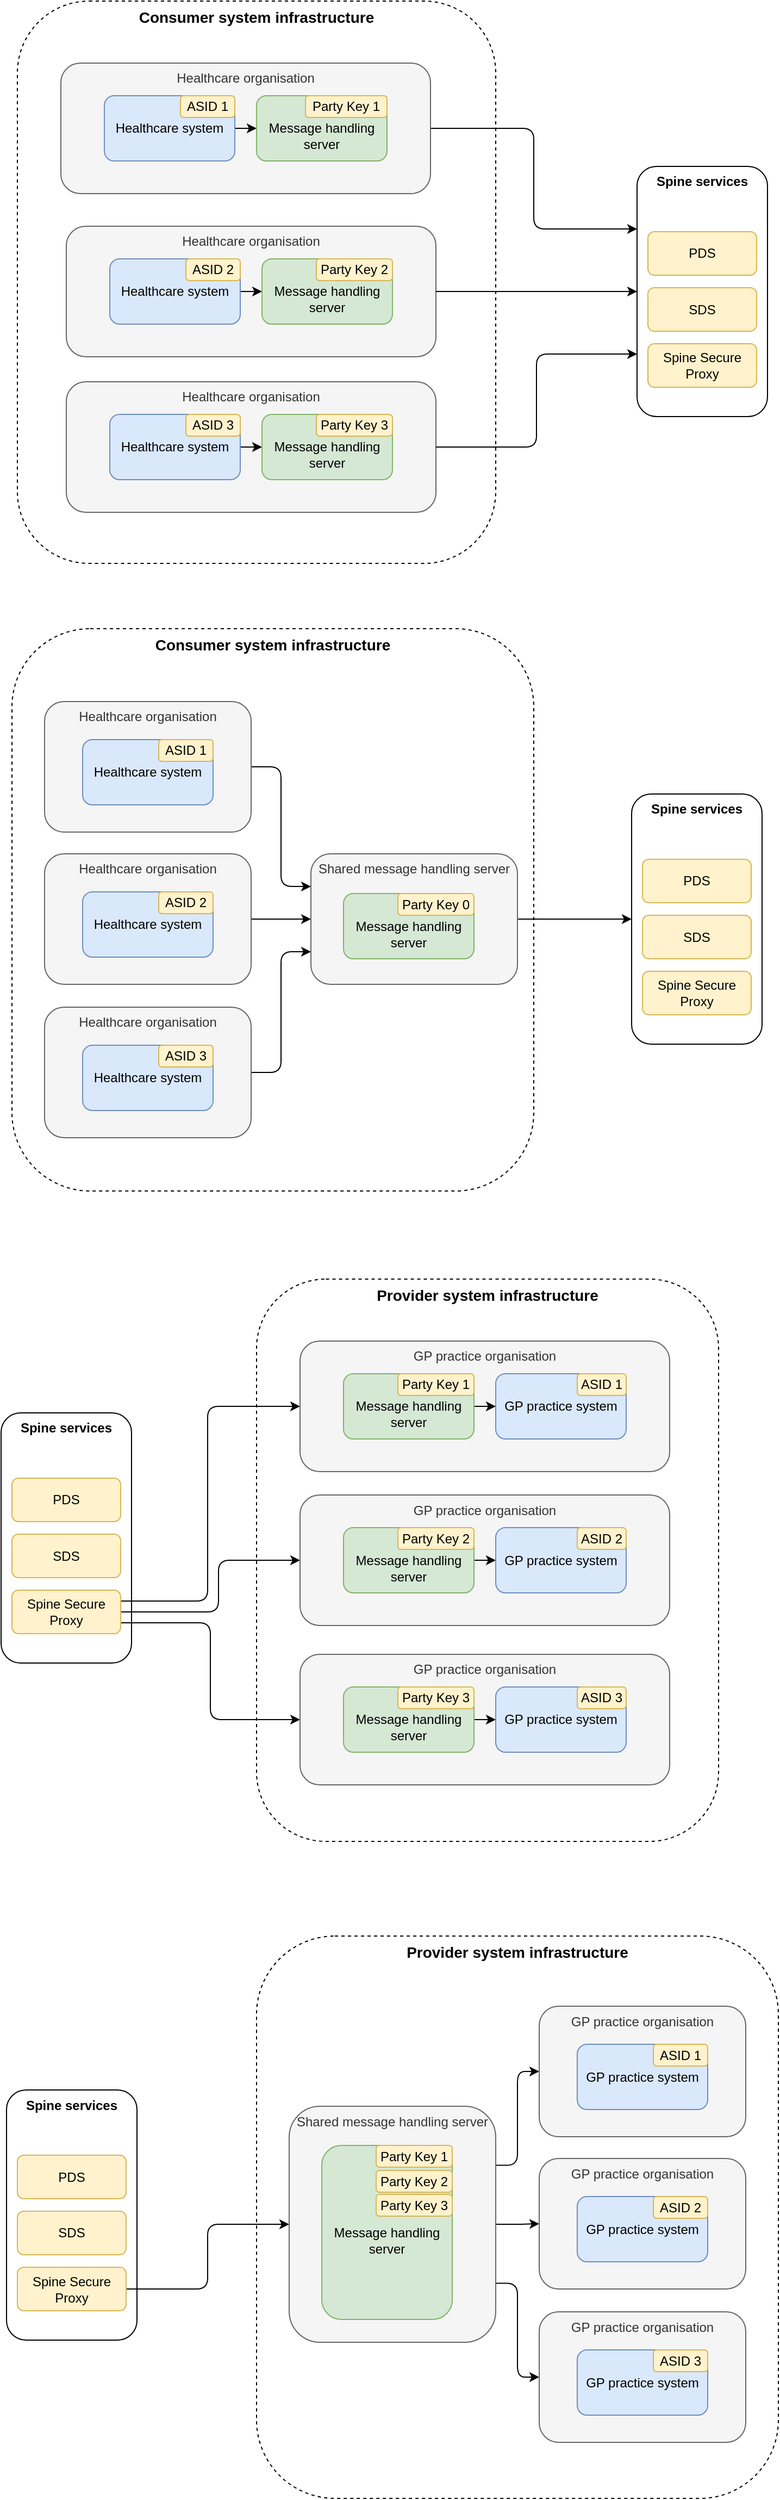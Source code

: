 <mxfile version="10.5.5" type="device"><diagram id="2BN1Xq9BF4yf-5dFlSW0" name="Page-1"><mxGraphModel dx="1078" dy="1005" grid="0" gridSize="10" guides="0" tooltips="1" connect="1" arrows="1" fold="1" page="0" pageScale="1" pageWidth="1169" pageHeight="827" math="0" shadow="0"><root><mxCell id="0"/><mxCell id="1" parent="0"/><mxCell id="LSvpM_MkpXvsfPosBxdw-136" value="&lt;b style=&quot;font-size: 14px&quot;&gt;Provider system infrastructure&lt;br&gt;&lt;/b&gt;" style="rounded=1;whiteSpace=wrap;html=1;verticalAlign=top;dashed=1;" parent="1" vertex="1"><mxGeometry x="355" y="1205" width="425" height="517" as="geometry"/></mxCell><mxCell id="LSvpM_MkpXvsfPosBxdw-37" value="&lt;b style=&quot;font-size: 14px&quot;&gt;Consumer system infrastructure&lt;/b&gt;&lt;br&gt;" style="rounded=1;whiteSpace=wrap;html=1;verticalAlign=top;dashed=1;" parent="1" vertex="1"><mxGeometry x="130" y="607" width="480" height="517" as="geometry"/></mxCell><mxCell id="y4UUScU56UdFeQfr5TxM-2" style="edgeStyle=orthogonalEdgeStyle;rounded=1;orthogonalLoop=1;jettySize=auto;html=1;exitX=1;exitY=0.5;exitDx=0;exitDy=0;entryX=0;entryY=0.5;entryDx=0;entryDy=0;" edge="1" parent="1" source="LSvpM_MkpXvsfPosBxdw-70" target="LSvpM_MkpXvsfPosBxdw-63"><mxGeometry relative="1" as="geometry"/></mxCell><mxCell id="LSvpM_MkpXvsfPosBxdw-70" value="Healthcare organisation" style="rounded=1;whiteSpace=wrap;html=1;verticalAlign=top;fillColor=#f5f5f5;strokeColor=#666666;fontColor=#333333;" parent="1" vertex="1"><mxGeometry x="160" y="814" width="190" height="120" as="geometry"/></mxCell><mxCell id="LSvpM_MkpXvsfPosBxdw-80" style="edgeStyle=orthogonalEdgeStyle;rounded=1;orthogonalLoop=1;jettySize=auto;html=1;exitX=1;exitY=0.5;exitDx=0;exitDy=0;entryX=0;entryY=0.5;entryDx=0;entryDy=0;" parent="1" source="LSvpM_MkpXvsfPosBxdw-63" target="LSvpM_MkpXvsfPosBxdw-33" edge="1"><mxGeometry relative="1" as="geometry"/></mxCell><mxCell id="LSvpM_MkpXvsfPosBxdw-63" value="Shared message handling server" style="rounded=1;whiteSpace=wrap;html=1;verticalAlign=top;fillColor=#f5f5f5;strokeColor=#666666;fontColor=#333333;" parent="1" vertex="1"><mxGeometry x="405" y="814" width="190" height="120" as="geometry"/></mxCell><mxCell id="LSvpM_MkpXvsfPosBxdw-1" value="&lt;b&gt;Spine services&lt;/b&gt;" style="rounded=1;whiteSpace=wrap;html=1;verticalAlign=top;" parent="1" vertex="1"><mxGeometry x="705" y="182" width="120" height="230" as="geometry"/></mxCell><mxCell id="LSvpM_MkpXvsfPosBxdw-2" value="PDS" style="rounded=1;whiteSpace=wrap;html=1;fillColor=#fff2cc;strokeColor=#d6b656;" parent="1" vertex="1"><mxGeometry x="715" y="242" width="100" height="40" as="geometry"/></mxCell><mxCell id="LSvpM_MkpXvsfPosBxdw-3" value="SDS" style="rounded=1;whiteSpace=wrap;html=1;fillColor=#fff2cc;strokeColor=#d6b656;" parent="1" vertex="1"><mxGeometry x="715" y="293.5" width="100" height="40" as="geometry"/></mxCell><mxCell id="LSvpM_MkpXvsfPosBxdw-4" value="Spine Secure Proxy" style="rounded=1;whiteSpace=wrap;html=1;fillColor=#fff2cc;strokeColor=#d6b656;" parent="1" vertex="1"><mxGeometry x="715" y="345" width="100" height="40" as="geometry"/></mxCell><mxCell id="LSvpM_MkpXvsfPosBxdw-5" value="&lt;b style=&quot;font-size: 14px&quot;&gt;Consumer system infrastructure&lt;/b&gt;&lt;br&gt;" style="rounded=1;whiteSpace=wrap;html=1;verticalAlign=top;dashed=1;" parent="1" vertex="1"><mxGeometry x="135" y="30" width="440" height="517" as="geometry"/></mxCell><mxCell id="LSvpM_MkpXvsfPosBxdw-14" value="" style="group" parent="1" vertex="1" connectable="0"><mxGeometry x="180" y="237" width="340" height="120" as="geometry"/></mxCell><mxCell id="LSvpM_MkpXvsfPosBxdw-15" value="Healthcare organisation" style="rounded=1;whiteSpace=wrap;html=1;verticalAlign=top;fillColor=#f5f5f5;strokeColor=#666666;fontColor=#333333;" parent="LSvpM_MkpXvsfPosBxdw-14" vertex="1"><mxGeometry width="340" height="120" as="geometry"/></mxCell><mxCell id="LSvpM_MkpXvsfPosBxdw-16" value="&lt;br&gt;Message handling server" style="rounded=1;whiteSpace=wrap;html=1;fillColor=#d5e8d4;strokeColor=#82b366;" parent="LSvpM_MkpXvsfPosBxdw-14" vertex="1"><mxGeometry x="180" y="30" width="120" height="60" as="geometry"/></mxCell><mxCell id="LSvpM_MkpXvsfPosBxdw-30" style="edgeStyle=orthogonalEdgeStyle;rounded=0;orthogonalLoop=1;jettySize=auto;html=1;exitX=1;exitY=0.5;exitDx=0;exitDy=0;entryX=0;entryY=0.5;entryDx=0;entryDy=0;" parent="LSvpM_MkpXvsfPosBxdw-14" source="LSvpM_MkpXvsfPosBxdw-17" target="LSvpM_MkpXvsfPosBxdw-16" edge="1"><mxGeometry relative="1" as="geometry"/></mxCell><mxCell id="LSvpM_MkpXvsfPosBxdw-17" value="Healthcare system" style="rounded=1;whiteSpace=wrap;html=1;fillColor=#dae8fc;strokeColor=#6c8ebf;" parent="LSvpM_MkpXvsfPosBxdw-14" vertex="1"><mxGeometry x="40" y="30" width="120" height="60" as="geometry"/></mxCell><mxCell id="LSvpM_MkpXvsfPosBxdw-18" value="ASID 2&lt;br&gt;" style="rounded=1;whiteSpace=wrap;html=1;fillColor=#fff2cc;strokeColor=#d6b656;" parent="LSvpM_MkpXvsfPosBxdw-14" vertex="1"><mxGeometry x="110" y="30" width="50" height="20" as="geometry"/></mxCell><mxCell id="LSvpM_MkpXvsfPosBxdw-19" value="Party Key 2&lt;br&gt;" style="rounded=1;whiteSpace=wrap;html=1;fillColor=#fff2cc;strokeColor=#d6b656;" parent="LSvpM_MkpXvsfPosBxdw-14" vertex="1"><mxGeometry x="230" y="30" width="70" height="20" as="geometry"/></mxCell><mxCell id="LSvpM_MkpXvsfPosBxdw-20" value="" style="group" parent="1" vertex="1" connectable="0"><mxGeometry x="180" y="380" width="340" height="120" as="geometry"/></mxCell><mxCell id="LSvpM_MkpXvsfPosBxdw-21" value="Healthcare organisation" style="rounded=1;whiteSpace=wrap;html=1;verticalAlign=top;fillColor=#f5f5f5;strokeColor=#666666;fontColor=#333333;" parent="LSvpM_MkpXvsfPosBxdw-20" vertex="1"><mxGeometry width="340" height="120" as="geometry"/></mxCell><mxCell id="LSvpM_MkpXvsfPosBxdw-22" value="&lt;br&gt;Message handling server" style="rounded=1;whiteSpace=wrap;html=1;fillColor=#d5e8d4;strokeColor=#82b366;" parent="LSvpM_MkpXvsfPosBxdw-20" vertex="1"><mxGeometry x="180" y="30" width="120" height="60" as="geometry"/></mxCell><mxCell id="LSvpM_MkpXvsfPosBxdw-32" style="edgeStyle=orthogonalEdgeStyle;rounded=0;orthogonalLoop=1;jettySize=auto;html=1;exitX=1;exitY=0.5;exitDx=0;exitDy=0;entryX=0;entryY=0.5;entryDx=0;entryDy=0;" parent="LSvpM_MkpXvsfPosBxdw-20" source="LSvpM_MkpXvsfPosBxdw-23" target="LSvpM_MkpXvsfPosBxdw-22" edge="1"><mxGeometry relative="1" as="geometry"/></mxCell><mxCell id="LSvpM_MkpXvsfPosBxdw-23" value="Healthcare system" style="rounded=1;whiteSpace=wrap;html=1;fillColor=#dae8fc;strokeColor=#6c8ebf;" parent="LSvpM_MkpXvsfPosBxdw-20" vertex="1"><mxGeometry x="40" y="30" width="120" height="60" as="geometry"/></mxCell><mxCell id="LSvpM_MkpXvsfPosBxdw-24" value="ASID 3&lt;br&gt;" style="rounded=1;whiteSpace=wrap;html=1;fillColor=#fff2cc;strokeColor=#d6b656;" parent="LSvpM_MkpXvsfPosBxdw-20" vertex="1"><mxGeometry x="110" y="30" width="50" height="20" as="geometry"/></mxCell><mxCell id="LSvpM_MkpXvsfPosBxdw-25" value="Party Key 3&lt;br&gt;" style="rounded=1;whiteSpace=wrap;html=1;fillColor=#fff2cc;strokeColor=#d6b656;" parent="LSvpM_MkpXvsfPosBxdw-20" vertex="1"><mxGeometry x="230" y="30" width="70" height="20" as="geometry"/></mxCell><mxCell id="LSvpM_MkpXvsfPosBxdw-26" style="edgeStyle=orthogonalEdgeStyle;rounded=1;orthogonalLoop=1;jettySize=auto;html=1;exitX=1;exitY=0.5;exitDx=0;exitDy=0;entryX=0;entryY=0.25;entryDx=0;entryDy=0;" parent="1" source="LSvpM_MkpXvsfPosBxdw-6" target="LSvpM_MkpXvsfPosBxdw-1" edge="1"><mxGeometry relative="1" as="geometry"/></mxCell><mxCell id="LSvpM_MkpXvsfPosBxdw-27" style="edgeStyle=orthogonalEdgeStyle;rounded=1;orthogonalLoop=1;jettySize=auto;html=1;exitX=1;exitY=0.5;exitDx=0;exitDy=0;entryX=0;entryY=0.5;entryDx=0;entryDy=0;" parent="1" source="LSvpM_MkpXvsfPosBxdw-15" target="LSvpM_MkpXvsfPosBxdw-1" edge="1"><mxGeometry relative="1" as="geometry"/></mxCell><mxCell id="LSvpM_MkpXvsfPosBxdw-28" style="edgeStyle=orthogonalEdgeStyle;rounded=1;orthogonalLoop=1;jettySize=auto;html=1;exitX=1;exitY=0.5;exitDx=0;exitDy=0;entryX=0;entryY=0.75;entryDx=0;entryDy=0;" parent="1" source="LSvpM_MkpXvsfPosBxdw-21" target="LSvpM_MkpXvsfPosBxdw-1" edge="1"><mxGeometry relative="1" as="geometry"/></mxCell><mxCell id="LSvpM_MkpXvsfPosBxdw-33" value="&lt;b&gt;Spine services&lt;/b&gt;" style="rounded=1;whiteSpace=wrap;html=1;verticalAlign=top;" parent="1" vertex="1"><mxGeometry x="700" y="759" width="120" height="230" as="geometry"/></mxCell><mxCell id="LSvpM_MkpXvsfPosBxdw-34" value="PDS" style="rounded=1;whiteSpace=wrap;html=1;fillColor=#fff2cc;strokeColor=#d6b656;" parent="1" vertex="1"><mxGeometry x="710" y="819" width="100" height="40" as="geometry"/></mxCell><mxCell id="LSvpM_MkpXvsfPosBxdw-35" value="SDS" style="rounded=1;whiteSpace=wrap;html=1;fillColor=#fff2cc;strokeColor=#d6b656;" parent="1" vertex="1"><mxGeometry x="710" y="870.5" width="100" height="40" as="geometry"/></mxCell><mxCell id="LSvpM_MkpXvsfPosBxdw-36" value="Spine Secure Proxy" style="rounded=1;whiteSpace=wrap;html=1;fillColor=#fff2cc;strokeColor=#d6b656;" parent="1" vertex="1"><mxGeometry x="710" y="922" width="100" height="40" as="geometry"/></mxCell><mxCell id="LSvpM_MkpXvsfPosBxdw-62" value="" style="group" parent="1" vertex="1" connectable="0"><mxGeometry x="435" y="850.5" width="120" height="60" as="geometry"/></mxCell><mxCell id="LSvpM_MkpXvsfPosBxdw-54" value="&lt;br&gt;Message handling server" style="rounded=1;whiteSpace=wrap;html=1;fillColor=#d5e8d4;strokeColor=#82b366;" parent="LSvpM_MkpXvsfPosBxdw-62" vertex="1"><mxGeometry width="120" height="60" as="geometry"/></mxCell><mxCell id="LSvpM_MkpXvsfPosBxdw-58" value="Party Key 0&lt;br&gt;" style="rounded=1;whiteSpace=wrap;html=1;fillColor=#fff2cc;strokeColor=#d6b656;" parent="LSvpM_MkpXvsfPosBxdw-62" vertex="1"><mxGeometry x="50" width="70" height="20" as="geometry"/></mxCell><mxCell id="y4UUScU56UdFeQfr5TxM-1" style="edgeStyle=orthogonalEdgeStyle;rounded=1;orthogonalLoop=1;jettySize=auto;html=1;exitX=1;exitY=0.5;exitDx=0;exitDy=0;entryX=0;entryY=0.25;entryDx=0;entryDy=0;" edge="1" parent="1" source="LSvpM_MkpXvsfPosBxdw-39" target="LSvpM_MkpXvsfPosBxdw-63"><mxGeometry relative="1" as="geometry"/></mxCell><mxCell id="LSvpM_MkpXvsfPosBxdw-39" value="Healthcare organisation" style="rounded=1;whiteSpace=wrap;html=1;verticalAlign=top;fillColor=#f5f5f5;strokeColor=#666666;fontColor=#333333;" parent="1" vertex="1"><mxGeometry x="160" y="674" width="190" height="120" as="geometry"/></mxCell><mxCell id="LSvpM_MkpXvsfPosBxdw-6" value="Healthcare organisation" style="rounded=1;whiteSpace=wrap;html=1;verticalAlign=top;fillColor=#f5f5f5;strokeColor=#666666;fontColor=#333333;" parent="1" vertex="1"><mxGeometry x="175" y="87" width="340" height="120" as="geometry"/></mxCell><mxCell id="LSvpM_MkpXvsfPosBxdw-9" value="&lt;br&gt;Message handling server" style="rounded=1;whiteSpace=wrap;html=1;fillColor=#d5e8d4;strokeColor=#82b366;" parent="1" vertex="1"><mxGeometry x="355" y="117" width="120" height="60" as="geometry"/></mxCell><mxCell id="LSvpM_MkpXvsfPosBxdw-29" style="edgeStyle=orthogonalEdgeStyle;rounded=0;orthogonalLoop=1;jettySize=auto;html=1;exitX=1;exitY=0.5;exitDx=0;exitDy=0;entryX=0;entryY=0.5;entryDx=0;entryDy=0;" parent="1" source="LSvpM_MkpXvsfPosBxdw-10" target="LSvpM_MkpXvsfPosBxdw-9" edge="1"><mxGeometry relative="1" as="geometry"/></mxCell><mxCell id="LSvpM_MkpXvsfPosBxdw-10" value="Healthcare system" style="rounded=1;whiteSpace=wrap;html=1;fillColor=#dae8fc;strokeColor=#6c8ebf;" parent="1" vertex="1"><mxGeometry x="215" y="117" width="120" height="60" as="geometry"/></mxCell><mxCell id="LSvpM_MkpXvsfPosBxdw-11" value="ASID 1&lt;br&gt;" style="rounded=1;whiteSpace=wrap;html=1;fillColor=#fff2cc;strokeColor=#d6b656;" parent="1" vertex="1"><mxGeometry x="285" y="117" width="50" height="20" as="geometry"/></mxCell><mxCell id="LSvpM_MkpXvsfPosBxdw-12" value="Party Key 1&lt;br&gt;" style="rounded=1;whiteSpace=wrap;html=1;fillColor=#fff2cc;strokeColor=#d6b656;" parent="1" vertex="1"><mxGeometry x="400" y="117" width="75" height="20" as="geometry"/></mxCell><mxCell id="LSvpM_MkpXvsfPosBxdw-68" value="Healthcare system" style="rounded=1;whiteSpace=wrap;html=1;fillColor=#dae8fc;strokeColor=#6c8ebf;" parent="1" vertex="1"><mxGeometry x="195" y="709" width="120" height="60" as="geometry"/></mxCell><mxCell id="LSvpM_MkpXvsfPosBxdw-69" value="ASID 1&lt;br&gt;" style="rounded=1;whiteSpace=wrap;html=1;fillColor=#fff2cc;strokeColor=#d6b656;" parent="1" vertex="1"><mxGeometry x="265" y="709" width="50" height="20" as="geometry"/></mxCell><mxCell id="LSvpM_MkpXvsfPosBxdw-71" value="Healthcare system" style="rounded=1;whiteSpace=wrap;html=1;fillColor=#dae8fc;strokeColor=#6c8ebf;" parent="1" vertex="1"><mxGeometry x="195" y="849" width="120" height="60" as="geometry"/></mxCell><mxCell id="LSvpM_MkpXvsfPosBxdw-72" value="ASID 2&lt;br&gt;" style="rounded=1;whiteSpace=wrap;html=1;fillColor=#fff2cc;strokeColor=#d6b656;" parent="1" vertex="1"><mxGeometry x="265" y="849" width="50" height="20" as="geometry"/></mxCell><mxCell id="y4UUScU56UdFeQfr5TxM-3" style="edgeStyle=orthogonalEdgeStyle;orthogonalLoop=1;jettySize=auto;html=1;exitX=1;exitY=0.5;exitDx=0;exitDy=0;entryX=0;entryY=0.75;entryDx=0;entryDy=0;rounded=1;" edge="1" parent="1" source="LSvpM_MkpXvsfPosBxdw-73" target="LSvpM_MkpXvsfPosBxdw-63"><mxGeometry relative="1" as="geometry"/></mxCell><mxCell id="LSvpM_MkpXvsfPosBxdw-73" value="Healthcare organisation" style="rounded=1;whiteSpace=wrap;html=1;verticalAlign=top;fillColor=#f5f5f5;strokeColor=#666666;fontColor=#333333;" parent="1" vertex="1"><mxGeometry x="160" y="955" width="190" height="120" as="geometry"/></mxCell><mxCell id="LSvpM_MkpXvsfPosBxdw-74" value="Healthcare system" style="rounded=1;whiteSpace=wrap;html=1;fillColor=#dae8fc;strokeColor=#6c8ebf;" parent="1" vertex="1"><mxGeometry x="195" y="990" width="120" height="60" as="geometry"/></mxCell><mxCell id="LSvpM_MkpXvsfPosBxdw-75" value="ASID 3&lt;br&gt;" style="rounded=1;whiteSpace=wrap;html=1;fillColor=#fff2cc;strokeColor=#d6b656;" parent="1" vertex="1"><mxGeometry x="265" y="990" width="50" height="20" as="geometry"/></mxCell><mxCell id="LSvpM_MkpXvsfPosBxdw-132" value="&lt;b&gt;Spine services&lt;/b&gt;" style="rounded=1;whiteSpace=wrap;html=1;verticalAlign=top;" parent="1" vertex="1"><mxGeometry x="120" y="1328" width="120" height="230" as="geometry"/></mxCell><mxCell id="LSvpM_MkpXvsfPosBxdw-133" value="PDS" style="rounded=1;whiteSpace=wrap;html=1;fillColor=#fff2cc;strokeColor=#d6b656;" parent="1" vertex="1"><mxGeometry x="130" y="1388" width="100" height="40" as="geometry"/></mxCell><mxCell id="LSvpM_MkpXvsfPosBxdw-134" value="SDS" style="rounded=1;whiteSpace=wrap;html=1;fillColor=#fff2cc;strokeColor=#d6b656;" parent="1" vertex="1"><mxGeometry x="130" y="1439.5" width="100" height="40" as="geometry"/></mxCell><mxCell id="LSvpM_MkpXvsfPosBxdw-239" style="edgeStyle=orthogonalEdgeStyle;rounded=1;orthogonalLoop=1;jettySize=auto;html=1;exitX=1;exitY=0.25;exitDx=0;exitDy=0;entryX=0;entryY=0.5;entryDx=0;entryDy=0;" parent="1" source="LSvpM_MkpXvsfPosBxdw-135" target="LSvpM_MkpXvsfPosBxdw-154" edge="1"><mxGeometry relative="1" as="geometry"><Array as="points"><mxPoint x="310" y="1501"/><mxPoint x="310" y="1322"/></Array></mxGeometry></mxCell><mxCell id="LSvpM_MkpXvsfPosBxdw-240" style="edgeStyle=orthogonalEdgeStyle;rounded=1;orthogonalLoop=1;jettySize=auto;html=1;exitX=1;exitY=0.5;exitDx=0;exitDy=0;entryX=0;entryY=0.5;entryDx=0;entryDy=0;" parent="1" source="LSvpM_MkpXvsfPosBxdw-135" target="LSvpM_MkpXvsfPosBxdw-164" edge="1"><mxGeometry relative="1" as="geometry"><Array as="points"><mxPoint x="320" y="1511"/><mxPoint x="320" y="1464"/></Array></mxGeometry></mxCell><mxCell id="LSvpM_MkpXvsfPosBxdw-241" style="edgeStyle=orthogonalEdgeStyle;rounded=1;orthogonalLoop=1;jettySize=auto;html=1;exitX=1;exitY=0.75;exitDx=0;exitDy=0;entryX=0;entryY=0.5;entryDx=0;entryDy=0;" parent="1" source="LSvpM_MkpXvsfPosBxdw-135" target="LSvpM_MkpXvsfPosBxdw-171" edge="1"><mxGeometry relative="1" as="geometry"/></mxCell><mxCell id="LSvpM_MkpXvsfPosBxdw-135" value="Spine Secure Proxy" style="rounded=1;whiteSpace=wrap;html=1;fillColor=#fff2cc;strokeColor=#d6b656;" parent="1" vertex="1"><mxGeometry x="130" y="1491" width="100" height="40" as="geometry"/></mxCell><mxCell id="LSvpM_MkpXvsfPosBxdw-162" value="" style="group" parent="1" vertex="1" connectable="0"><mxGeometry x="395" y="1262" width="340" height="120" as="geometry"/></mxCell><mxCell id="LSvpM_MkpXvsfPosBxdw-154" value="GP practice organisation" style="rounded=1;whiteSpace=wrap;html=1;verticalAlign=top;fillColor=#f5f5f5;strokeColor=#666666;fontColor=#333333;" parent="LSvpM_MkpXvsfPosBxdw-162" vertex="1"><mxGeometry width="340" height="120" as="geometry"/></mxCell><mxCell id="LSvpM_MkpXvsfPosBxdw-155" value="GP practice system" style="rounded=1;whiteSpace=wrap;html=1;fillColor=#dae8fc;strokeColor=#6c8ebf;" parent="LSvpM_MkpXvsfPosBxdw-162" vertex="1"><mxGeometry x="180" y="30" width="120" height="60" as="geometry"/></mxCell><mxCell id="LSvpM_MkpXvsfPosBxdw-161" style="edgeStyle=orthogonalEdgeStyle;rounded=1;orthogonalLoop=1;jettySize=auto;html=1;exitX=1;exitY=0.5;exitDx=0;exitDy=0;entryX=0;entryY=0.5;entryDx=0;entryDy=0;" parent="LSvpM_MkpXvsfPosBxdw-162" source="LSvpM_MkpXvsfPosBxdw-157" target="LSvpM_MkpXvsfPosBxdw-155" edge="1"><mxGeometry relative="1" as="geometry"/></mxCell><mxCell id="LSvpM_MkpXvsfPosBxdw-157" value="&lt;br&gt;Message handling server" style="rounded=1;whiteSpace=wrap;html=1;fillColor=#d5e8d4;strokeColor=#82b366;" parent="LSvpM_MkpXvsfPosBxdw-162" vertex="1"><mxGeometry x="40" y="30" width="120" height="60" as="geometry"/></mxCell><mxCell id="LSvpM_MkpXvsfPosBxdw-158" value="Party Key 1&lt;br&gt;" style="rounded=1;whiteSpace=wrap;html=1;fillColor=#fff2cc;strokeColor=#d6b656;" parent="LSvpM_MkpXvsfPosBxdw-162" vertex="1"><mxGeometry x="90" y="30" width="70" height="20" as="geometry"/></mxCell><mxCell id="LSvpM_MkpXvsfPosBxdw-159" value="ASID 1&lt;br&gt;" style="rounded=1;whiteSpace=wrap;html=1;fillColor=#fff2cc;strokeColor=#d6b656;" parent="LSvpM_MkpXvsfPosBxdw-162" vertex="1"><mxGeometry x="255" y="30" width="45" height="20" as="geometry"/></mxCell><mxCell id="LSvpM_MkpXvsfPosBxdw-163" value="" style="group" parent="1" vertex="1" connectable="0"><mxGeometry x="395" y="1403.5" width="340" height="120" as="geometry"/></mxCell><mxCell id="LSvpM_MkpXvsfPosBxdw-164" value="GP practice organisation" style="rounded=1;whiteSpace=wrap;html=1;verticalAlign=top;fillColor=#f5f5f5;strokeColor=#666666;fontColor=#333333;" parent="LSvpM_MkpXvsfPosBxdw-163" vertex="1"><mxGeometry width="340" height="120" as="geometry"/></mxCell><mxCell id="LSvpM_MkpXvsfPosBxdw-165" value="GP practice system" style="rounded=1;whiteSpace=wrap;html=1;fillColor=#dae8fc;strokeColor=#6c8ebf;" parent="LSvpM_MkpXvsfPosBxdw-163" vertex="1"><mxGeometry x="180" y="30" width="120" height="60" as="geometry"/></mxCell><mxCell id="LSvpM_MkpXvsfPosBxdw-166" style="edgeStyle=orthogonalEdgeStyle;rounded=1;orthogonalLoop=1;jettySize=auto;html=1;exitX=1;exitY=0.5;exitDx=0;exitDy=0;entryX=0;entryY=0.5;entryDx=0;entryDy=0;" parent="LSvpM_MkpXvsfPosBxdw-163" source="LSvpM_MkpXvsfPosBxdw-167" target="LSvpM_MkpXvsfPosBxdw-165" edge="1"><mxGeometry relative="1" as="geometry"/></mxCell><mxCell id="LSvpM_MkpXvsfPosBxdw-167" value="&lt;br&gt;Message handling server" style="rounded=1;whiteSpace=wrap;html=1;fillColor=#d5e8d4;strokeColor=#82b366;" parent="LSvpM_MkpXvsfPosBxdw-163" vertex="1"><mxGeometry x="40" y="30" width="120" height="60" as="geometry"/></mxCell><mxCell id="LSvpM_MkpXvsfPosBxdw-168" value="Party Key 2&lt;br&gt;" style="rounded=1;whiteSpace=wrap;html=1;fillColor=#fff2cc;strokeColor=#d6b656;" parent="LSvpM_MkpXvsfPosBxdw-163" vertex="1"><mxGeometry x="90" y="30" width="70" height="20" as="geometry"/></mxCell><mxCell id="LSvpM_MkpXvsfPosBxdw-169" value="ASID 2&lt;br&gt;" style="rounded=1;whiteSpace=wrap;html=1;fillColor=#fff2cc;strokeColor=#d6b656;" parent="LSvpM_MkpXvsfPosBxdw-163" vertex="1"><mxGeometry x="255" y="30" width="45" height="20" as="geometry"/></mxCell><mxCell id="LSvpM_MkpXvsfPosBxdw-170" value="" style="group" parent="1" vertex="1" connectable="0"><mxGeometry x="395" y="1550" width="340" height="120" as="geometry"/></mxCell><mxCell id="LSvpM_MkpXvsfPosBxdw-171" value="GP practice organisation" style="rounded=1;whiteSpace=wrap;html=1;verticalAlign=top;fillColor=#f5f5f5;strokeColor=#666666;fontColor=#333333;" parent="LSvpM_MkpXvsfPosBxdw-170" vertex="1"><mxGeometry width="340" height="120" as="geometry"/></mxCell><mxCell id="LSvpM_MkpXvsfPosBxdw-172" value="GP practice system" style="rounded=1;whiteSpace=wrap;html=1;fillColor=#dae8fc;strokeColor=#6c8ebf;" parent="LSvpM_MkpXvsfPosBxdw-170" vertex="1"><mxGeometry x="180" y="30" width="120" height="60" as="geometry"/></mxCell><mxCell id="LSvpM_MkpXvsfPosBxdw-173" style="edgeStyle=orthogonalEdgeStyle;rounded=1;orthogonalLoop=1;jettySize=auto;html=1;exitX=1;exitY=0.5;exitDx=0;exitDy=0;entryX=0;entryY=0.5;entryDx=0;entryDy=0;" parent="LSvpM_MkpXvsfPosBxdw-170" source="LSvpM_MkpXvsfPosBxdw-174" target="LSvpM_MkpXvsfPosBxdw-172" edge="1"><mxGeometry relative="1" as="geometry"/></mxCell><mxCell id="LSvpM_MkpXvsfPosBxdw-174" value="&lt;br&gt;Message handling server" style="rounded=1;whiteSpace=wrap;html=1;fillColor=#d5e8d4;strokeColor=#82b366;" parent="LSvpM_MkpXvsfPosBxdw-170" vertex="1"><mxGeometry x="40" y="30" width="120" height="60" as="geometry"/></mxCell><mxCell id="LSvpM_MkpXvsfPosBxdw-175" value="Party Key 3&lt;br&gt;" style="rounded=1;whiteSpace=wrap;html=1;fillColor=#fff2cc;strokeColor=#d6b656;" parent="LSvpM_MkpXvsfPosBxdw-170" vertex="1"><mxGeometry x="90" y="30" width="70" height="20" as="geometry"/></mxCell><mxCell id="LSvpM_MkpXvsfPosBxdw-176" value="ASID 3&lt;br&gt;" style="rounded=1;whiteSpace=wrap;html=1;fillColor=#fff2cc;strokeColor=#d6b656;" parent="LSvpM_MkpXvsfPosBxdw-170" vertex="1"><mxGeometry x="255" y="30" width="45" height="20" as="geometry"/></mxCell><mxCell id="LSvpM_MkpXvsfPosBxdw-206" value="&lt;b style=&quot;font-size: 14px&quot;&gt;Provider system infrastructure&lt;/b&gt;&lt;br&gt;" style="rounded=1;whiteSpace=wrap;html=1;verticalAlign=top;dashed=1;" parent="1" vertex="1"><mxGeometry x="355" y="1809" width="480" height="517" as="geometry"/></mxCell><mxCell id="LSvpM_MkpXvsfPosBxdw-207" value="GP practice organisation" style="rounded=1;whiteSpace=wrap;html=1;verticalAlign=top;fillColor=#f5f5f5;strokeColor=#666666;fontColor=#333333;" parent="1" vertex="1"><mxGeometry x="615" y="2013.5" width="190" height="120" as="geometry"/></mxCell><mxCell id="LSvpM_MkpXvsfPosBxdw-236" style="edgeStyle=orthogonalEdgeStyle;rounded=1;orthogonalLoop=1;jettySize=auto;html=1;exitX=1;exitY=0.25;exitDx=0;exitDy=0;entryX=0;entryY=0.5;entryDx=0;entryDy=0;" parent="1" source="LSvpM_MkpXvsfPosBxdw-209" target="LSvpM_MkpXvsfPosBxdw-217" edge="1"><mxGeometry relative="1" as="geometry"/></mxCell><mxCell id="LSvpM_MkpXvsfPosBxdw-237" style="edgeStyle=orthogonalEdgeStyle;rounded=1;orthogonalLoop=1;jettySize=auto;html=1;exitX=1;exitY=0.5;exitDx=0;exitDy=0;entryX=0;entryY=0.5;entryDx=0;entryDy=0;" parent="1" source="LSvpM_MkpXvsfPosBxdw-209" target="LSvpM_MkpXvsfPosBxdw-207" edge="1"><mxGeometry relative="1" as="geometry"/></mxCell><mxCell id="LSvpM_MkpXvsfPosBxdw-238" style="edgeStyle=orthogonalEdgeStyle;rounded=1;orthogonalLoop=1;jettySize=auto;html=1;exitX=1;exitY=0.75;exitDx=0;exitDy=0;entryX=0;entryY=0.5;entryDx=0;entryDy=0;" parent="1" source="LSvpM_MkpXvsfPosBxdw-209" target="LSvpM_MkpXvsfPosBxdw-224" edge="1"><mxGeometry relative="1" as="geometry"/></mxCell><mxCell id="LSvpM_MkpXvsfPosBxdw-209" value="Shared message handling server" style="rounded=1;whiteSpace=wrap;html=1;verticalAlign=top;fillColor=#f5f5f5;strokeColor=#666666;fontColor=#333333;" parent="1" vertex="1"><mxGeometry x="385" y="1965.5" width="190" height="217" as="geometry"/></mxCell><mxCell id="LSvpM_MkpXvsfPosBxdw-210" value="&lt;b&gt;Spine services&lt;/b&gt;" style="rounded=1;whiteSpace=wrap;html=1;verticalAlign=top;" parent="1" vertex="1"><mxGeometry x="125" y="1950.5" width="120" height="230" as="geometry"/></mxCell><mxCell id="LSvpM_MkpXvsfPosBxdw-211" value="PDS" style="rounded=1;whiteSpace=wrap;html=1;fillColor=#fff2cc;strokeColor=#d6b656;" parent="1" vertex="1"><mxGeometry x="135" y="2010.5" width="100" height="40" as="geometry"/></mxCell><mxCell id="LSvpM_MkpXvsfPosBxdw-212" value="SDS" style="rounded=1;whiteSpace=wrap;html=1;fillColor=#fff2cc;strokeColor=#d6b656;" parent="1" vertex="1"><mxGeometry x="135" y="2062" width="100" height="40" as="geometry"/></mxCell><mxCell id="LSvpM_MkpXvsfPosBxdw-230" style="edgeStyle=orthogonalEdgeStyle;rounded=1;orthogonalLoop=1;jettySize=auto;html=1;exitX=1;exitY=0.5;exitDx=0;exitDy=0;entryX=0;entryY=0.5;entryDx=0;entryDy=0;" parent="1" source="LSvpM_MkpXvsfPosBxdw-213" target="LSvpM_MkpXvsfPosBxdw-209" edge="1"><mxGeometry relative="1" as="geometry"/></mxCell><mxCell id="LSvpM_MkpXvsfPosBxdw-213" value="Spine Secure Proxy" style="rounded=1;whiteSpace=wrap;html=1;fillColor=#fff2cc;strokeColor=#d6b656;" parent="1" vertex="1"><mxGeometry x="135" y="2113.5" width="100" height="40" as="geometry"/></mxCell><mxCell id="LSvpM_MkpXvsfPosBxdw-214" value="" style="group" parent="1" vertex="1" connectable="0"><mxGeometry x="415" y="2001.5" width="120" height="160" as="geometry"/></mxCell><mxCell id="LSvpM_MkpXvsfPosBxdw-215" value="&lt;br&gt;Message handling server" style="rounded=1;whiteSpace=wrap;html=1;fillColor=#d5e8d4;strokeColor=#82b366;" parent="LSvpM_MkpXvsfPosBxdw-214" vertex="1"><mxGeometry width="120" height="160" as="geometry"/></mxCell><mxCell id="LSvpM_MkpXvsfPosBxdw-216" value="Party Key 1&lt;br&gt;" style="rounded=1;whiteSpace=wrap;html=1;fillColor=#fff2cc;strokeColor=#d6b656;" parent="LSvpM_MkpXvsfPosBxdw-214" vertex="1"><mxGeometry x="50" width="70" height="20" as="geometry"/></mxCell><mxCell id="LSvpM_MkpXvsfPosBxdw-228" value="Party Key 2&lt;br&gt;" style="rounded=1;whiteSpace=wrap;html=1;fillColor=#fff2cc;strokeColor=#d6b656;" parent="LSvpM_MkpXvsfPosBxdw-214" vertex="1"><mxGeometry x="50" y="23" width="70" height="20" as="geometry"/></mxCell><mxCell id="LSvpM_MkpXvsfPosBxdw-229" value="Party Key 3&lt;br&gt;" style="rounded=1;whiteSpace=wrap;html=1;fillColor=#fff2cc;strokeColor=#d6b656;" parent="LSvpM_MkpXvsfPosBxdw-214" vertex="1"><mxGeometry x="50" y="45" width="70" height="20" as="geometry"/></mxCell><mxCell id="LSvpM_MkpXvsfPosBxdw-217" value="GP practice organisation" style="rounded=1;whiteSpace=wrap;html=1;verticalAlign=top;fillColor=#f5f5f5;strokeColor=#666666;fontColor=#333333;" parent="1" vertex="1"><mxGeometry x="615" y="1873.5" width="190" height="120" as="geometry"/></mxCell><mxCell id="LSvpM_MkpXvsfPosBxdw-219" value="GP practice system" style="rounded=1;whiteSpace=wrap;html=1;fillColor=#dae8fc;strokeColor=#6c8ebf;" parent="1" vertex="1"><mxGeometry x="650" y="1908.5" width="120" height="60" as="geometry"/></mxCell><mxCell id="LSvpM_MkpXvsfPosBxdw-220" value="ASID 1&lt;br&gt;" style="rounded=1;whiteSpace=wrap;html=1;fillColor=#fff2cc;strokeColor=#d6b656;" parent="1" vertex="1"><mxGeometry x="720" y="1908.5" width="50" height="20" as="geometry"/></mxCell><mxCell id="LSvpM_MkpXvsfPosBxdw-222" value="GP practice system" style="rounded=1;whiteSpace=wrap;html=1;fillColor=#dae8fc;strokeColor=#6c8ebf;" parent="1" vertex="1"><mxGeometry x="650" y="2048.5" width="120" height="60" as="geometry"/></mxCell><mxCell id="LSvpM_MkpXvsfPosBxdw-223" value="ASID 2&lt;br&gt;" style="rounded=1;whiteSpace=wrap;html=1;fillColor=#fff2cc;strokeColor=#d6b656;" parent="1" vertex="1"><mxGeometry x="720" y="2048.5" width="50" height="20" as="geometry"/></mxCell><mxCell id="LSvpM_MkpXvsfPosBxdw-224" value="GP practice organisation" style="rounded=1;whiteSpace=wrap;html=1;verticalAlign=top;fillColor=#f5f5f5;strokeColor=#666666;fontColor=#333333;" parent="1" vertex="1"><mxGeometry x="615" y="2154.5" width="190" height="120" as="geometry"/></mxCell><mxCell id="LSvpM_MkpXvsfPosBxdw-226" value="GP practice system" style="rounded=1;whiteSpace=wrap;html=1;fillColor=#dae8fc;strokeColor=#6c8ebf;" parent="1" vertex="1"><mxGeometry x="650" y="2189.5" width="120" height="60" as="geometry"/></mxCell><mxCell id="LSvpM_MkpXvsfPosBxdw-227" value="ASID 3&lt;br&gt;" style="rounded=1;whiteSpace=wrap;html=1;fillColor=#fff2cc;strokeColor=#d6b656;" parent="1" vertex="1"><mxGeometry x="720" y="2189.5" width="50" height="20" as="geometry"/></mxCell></root></mxGraphModel></diagram></mxfile>